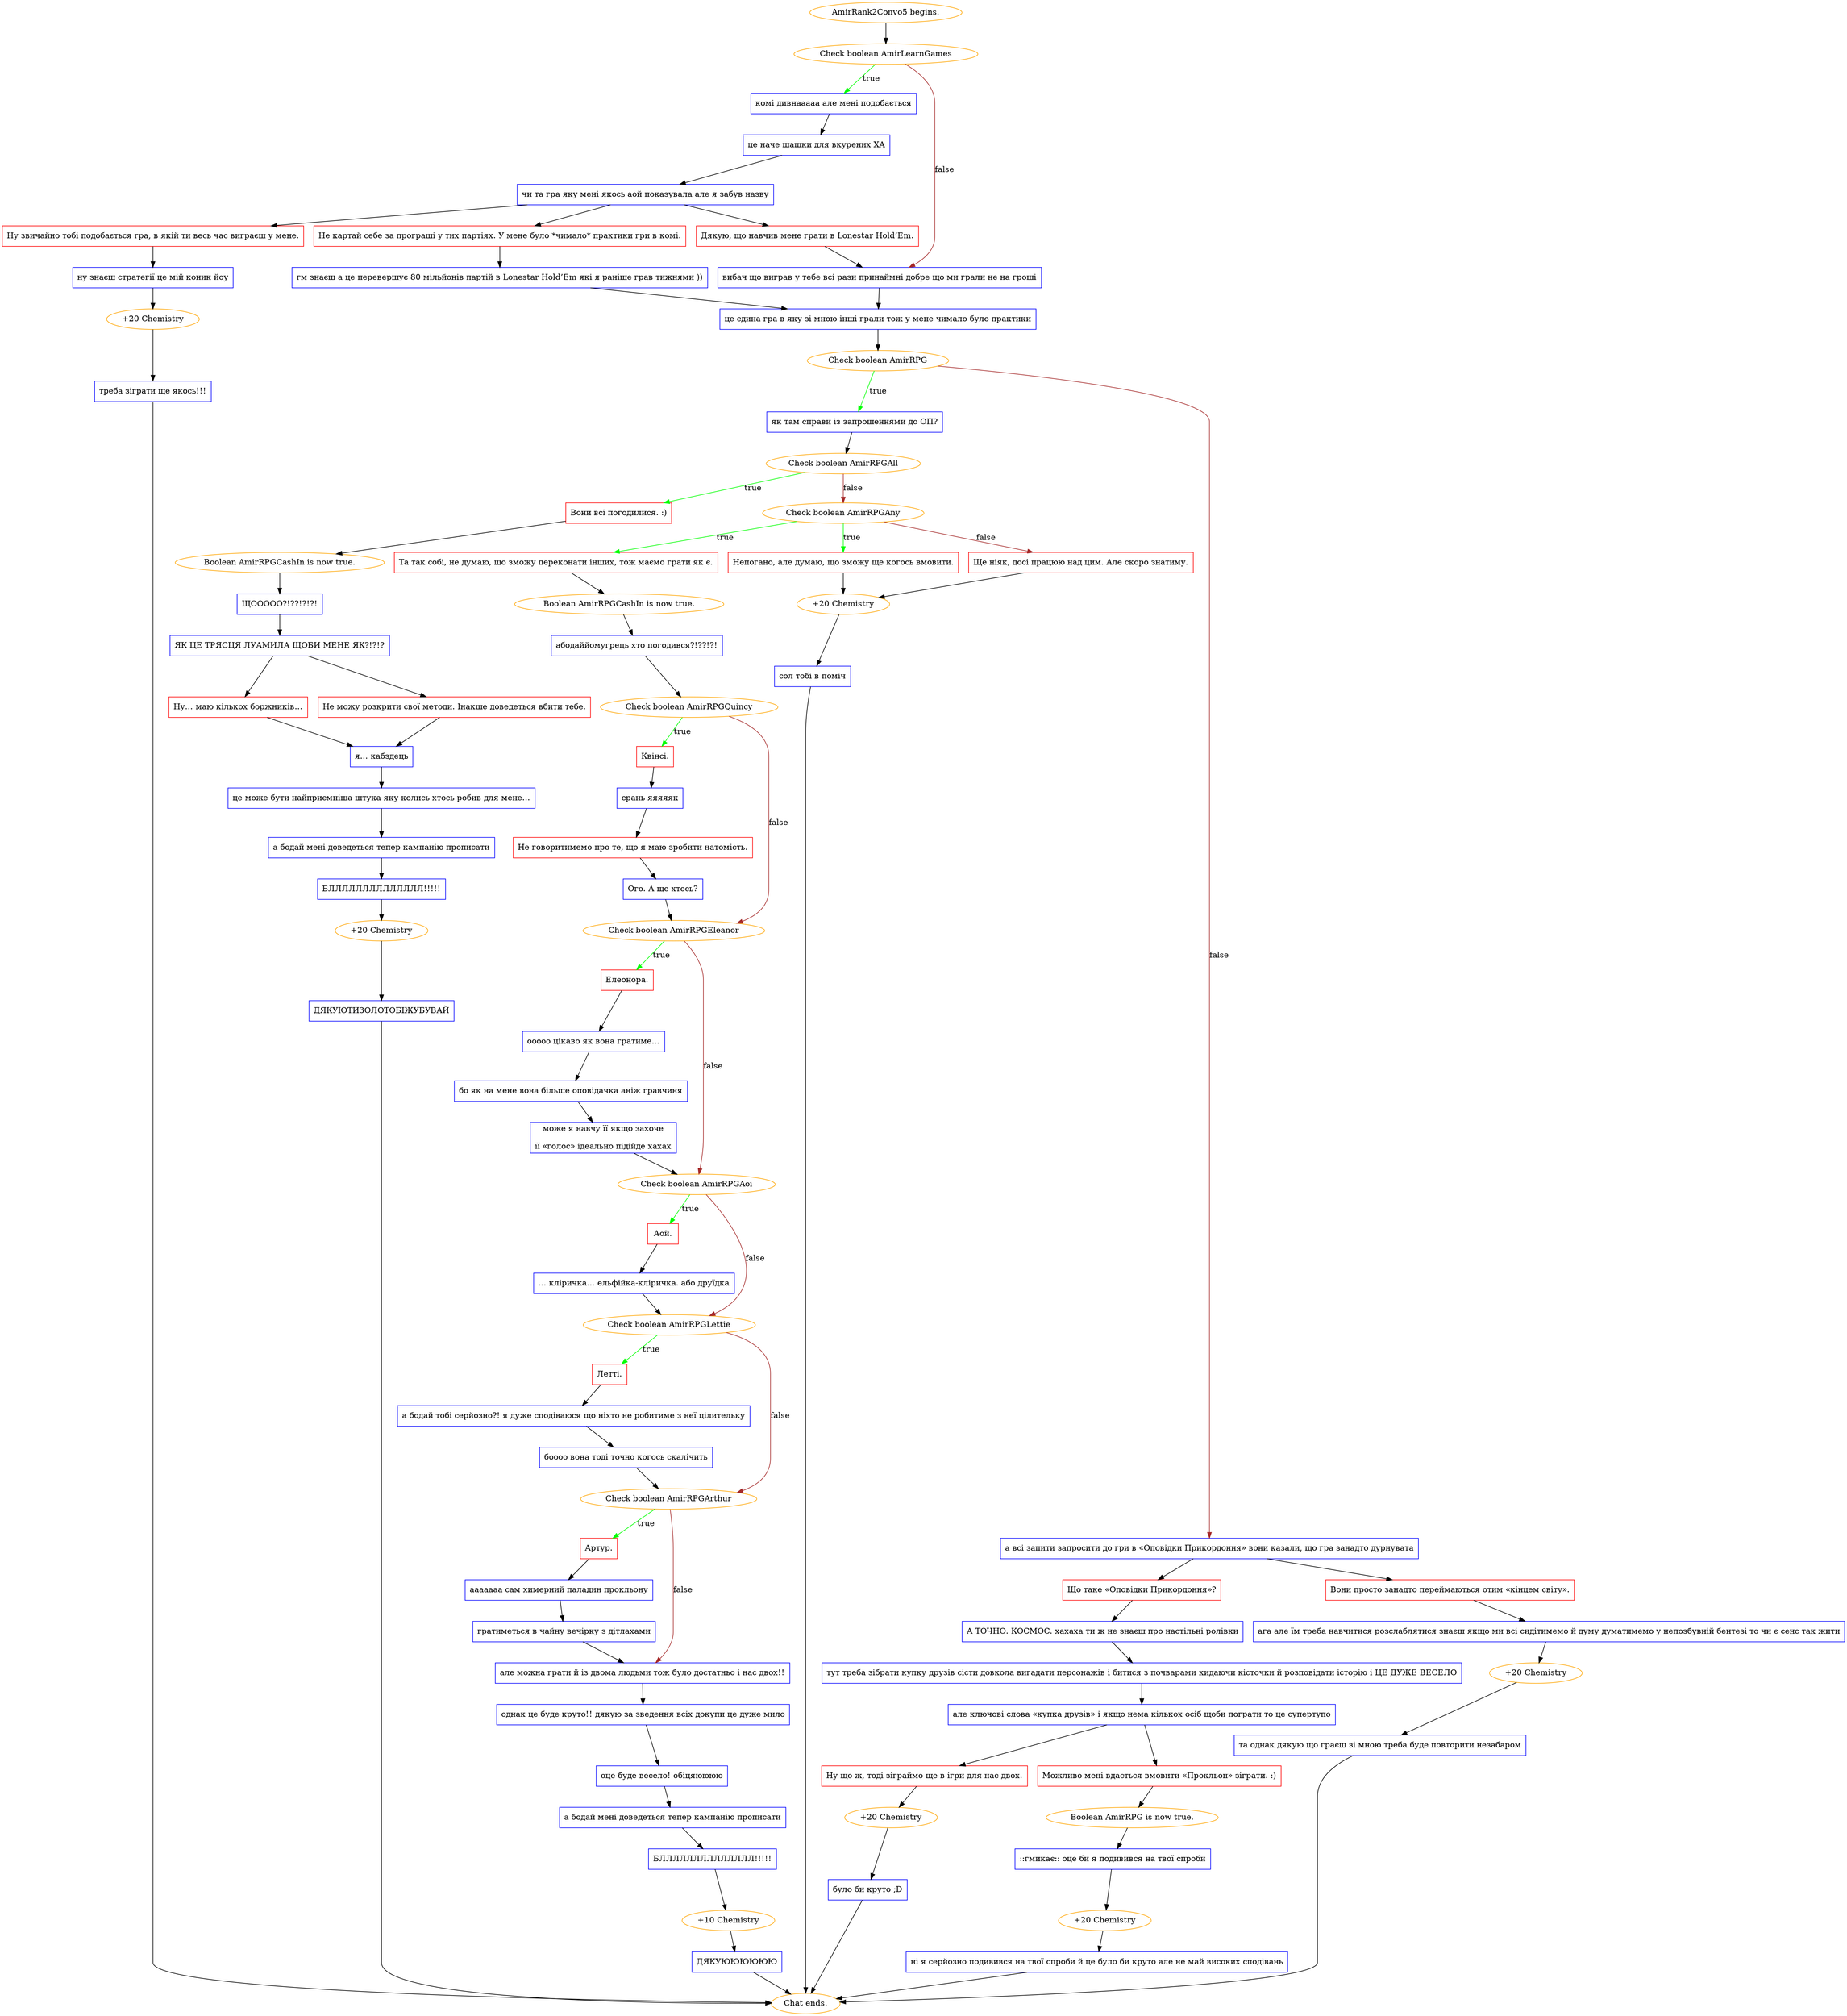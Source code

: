 digraph {
	"AmirRank2Convo5 begins." [color=orange];
		"AmirRank2Convo5 begins." -> j1963156066;
	j1963156066 [label="Check boolean AmirLearnGames",color=orange];
		j1963156066 -> j3437628479 [label=true,color=green];
		j1963156066 -> j2777061993 [label=false,color=brown];
	j3437628479 [label="комі дивнааааа але мені подобається",shape=box,color=blue];
		j3437628479 -> j1723941953;
	j2777061993 [label="вибач що виграв у тебе всі рази принаймні добре що ми грали не на гроші",shape=box,color=blue];
		j2777061993 -> j1391085037;
	j1723941953 [label="це наче шашки для вкурених ХА",shape=box,color=blue];
		j1723941953 -> j2467104770;
	j1391085037 [label="це єдина гра в яку зі мною інші грали тож у мене чимало було практики",shape=box,color=blue];
		j1391085037 -> j2374646227;
	j2467104770 [label="чи та гра яку мені якось аой показувала але я забув назву",shape=box,color=blue];
		j2467104770 -> j2300978068;
		j2467104770 -> j420135378;
		j2467104770 -> j3636194728;
	j2374646227 [label="Check boolean AmirRPG",color=orange];
		j2374646227 -> j2745332193 [label=true,color=green];
		j2374646227 -> j2274640247 [label=false,color=brown];
	j2300978068 [label="Ну звичайно тобі подобається гра, в якій ти весь час виграєш у мене.",shape=box,color=red];
		j2300978068 -> j1450904581;
	j420135378 [label="Не картай себе за програші у тих партіях. У мене було *чимало* практики гри в комі.",shape=box,color=red];
		j420135378 -> j2854772566;
	j3636194728 [label="Дякую, що навчив мене грати в Lonestar Hold’Em.",shape=box,color=red];
		j3636194728 -> j2777061993;
	j2745332193 [label="як там справи із запрошеннями до ОП?",shape=box,color=blue];
		j2745332193 -> j2523097179;
	j2274640247 [label="а всі запити запросити до гри в «Оповідки Прикордоння» вони казали, що гра занадто дурнувата",shape=box,color=blue];
		j2274640247 -> j3832587159;
		j2274640247 -> j3132993934;
	j1450904581 [label="ну знаєш стратегії це мій коник йоу",shape=box,color=blue];
		j1450904581 -> j240855904;
	j2854772566 [label="гм знаєш а це перевершує 80 мільйонів партій в Lonestar Hold’Em які я раніше грав тижнями ))",shape=box,color=blue];
		j2854772566 -> j1391085037;
	j2523097179 [label="Check boolean AmirRPGAll",color=orange];
		j2523097179 -> j1707038202 [label=true,color=green];
		j2523097179 -> j866070678 [label=false,color=brown];
	j3832587159 [label="Що таке «Оповідки Прикордоння»?",shape=box,color=red];
		j3832587159 -> j3753491095;
	j3132993934 [label="Вони просто занадто переймаються отим «кінцем світу».",shape=box,color=red];
		j3132993934 -> j4055733761;
	j240855904 [label="+20 Chemistry",color=orange];
		j240855904 -> j575285451;
	j1707038202 [label="Вони всі погодилися. :)",shape=box,color=red];
		j1707038202 -> j3388356234;
	j866070678 [label="Check boolean AmirRPGAny",color=orange];
		j866070678 -> j3199265688 [label=true,color=green];
		j866070678 -> j738046207 [label=true,color=green];
		j866070678 -> j3548482792 [label=false,color=brown];
	j3753491095 [label="А ТОЧНО. КОСМОС. хахаха ти ж не знаєш про настільні ролівки",shape=box,color=blue];
		j3753491095 -> j2095141426;
	j4055733761 [label="ага але їм треба навчитися розслаблятися знаєш якщо ми всі сидітимемо й думу думатимемо у непозбувній бентезі то чи є сенс так жити",shape=box,color=blue];
		j4055733761 -> j3557014389;
	j575285451 [label="треба зіграти ще якось!!!",shape=box,color=blue];
		j575285451 -> "Chat ends.";
	j3388356234 [label="Boolean AmirRPGCashIn is now true.",color=orange];
		j3388356234 -> j250479050;
	j3199265688 [label="Та так собі, не думаю, що зможу переконати інших, тож маємо грати як є.",shape=box,color=red];
		j3199265688 -> j2546139181;
	j738046207 [label="Непогано, але думаю, що зможу ще когось вмовити.",shape=box,color=red];
		j738046207 -> j3349088372;
	j3548482792 [label="Ще ніяк, досі працюю над цим. Але скоро знатиму.",shape=box,color=red];
		j3548482792 -> j3349088372;
	j2095141426 [label="тут треба зібрати купку друзів сісти довкола вигадати персонажів і битися з почварами кидаючи кісточки й розповідати історію і ЦЕ ДУЖЕ ВЕСЕЛО",shape=box,color=blue];
		j2095141426 -> j1166268251;
	j3557014389 [label="+20 Chemistry",color=orange];
		j3557014389 -> j2585941967;
	"Chat ends." [color=orange];
	j250479050 [label="ЩООООО?!??!?!?!",shape=box,color=blue];
		j250479050 -> j926176148;
	j2546139181 [label="Boolean AmirRPGCashIn is now true.",color=orange];
		j2546139181 -> j1761691745;
	j3349088372 [label="+20 Chemistry",color=orange];
		j3349088372 -> j2827352079;
	j1166268251 [label="але ключові слова «купка друзів» і якщо нема кількох осіб щоби пограти то це супертупо",shape=box,color=blue];
		j1166268251 -> j2664650167;
		j1166268251 -> j3499392385;
	j2585941967 [label="та однак дякую що граєш зі мною треба буде повторити незабаром",shape=box,color=blue];
		j2585941967 -> "Chat ends.";
	j926176148 [label="ЯК ЦЕ ТРЯСЦЯ ЛУАМИЛА ЩОБИ МЕНЕ ЯК?!?!?",shape=box,color=blue];
		j926176148 -> j316091831;
		j926176148 -> j1257141677;
	j1761691745 [label="абодаййомугрець хто погодився?!??!?!",shape=box,color=blue];
		j1761691745 -> j3303602969;
	j2827352079 [label="сол тобі в поміч",shape=box,color=blue];
		j2827352079 -> "Chat ends.";
	j2664650167 [label="Ну що ж, тоді зіграймо ще в ігри для нас двох.",shape=box,color=red];
		j2664650167 -> j2625894955;
	j3499392385 [label="Можливо мені вдасться вмовити «Прокльон» зіграти. :)",shape=box,color=red];
		j3499392385 -> j1430334203;
	j316091831 [label="Ну… маю кількох боржників…",shape=box,color=red];
		j316091831 -> j2287890426;
	j1257141677 [label="Не можу розкрити свої методи. Інакше доведеться вбити тебе.",shape=box,color=red];
		j1257141677 -> j2287890426;
	j3303602969 [label="Check boolean AmirRPGQuincy",color=orange];
		j3303602969 -> j1877678018 [label=true,color=green];
		j3303602969 -> j3631036233 [label=false,color=brown];
	j2625894955 [label="+20 Chemistry",color=orange];
		j2625894955 -> j2141911093;
	j1430334203 [label="Boolean AmirRPG is now true.",color=orange];
		j1430334203 -> j1905172267;
	j2287890426 [label="я… кабздець",shape=box,color=blue];
		j2287890426 -> j2482865824;
	j1877678018 [label="Квінсі.",shape=box,color=red];
		j1877678018 -> j2829520988;
	j3631036233 [label="Check boolean AmirRPGEleanor",color=orange];
		j3631036233 -> j2765347312 [label=true,color=green];
		j3631036233 -> j266417375 [label=false,color=brown];
	j2141911093 [label="було би круто ;D",shape=box,color=blue];
		j2141911093 -> "Chat ends.";
	j1905172267 [label="::гмикає:: оце би я подивився на твої спроби",shape=box,color=blue];
		j1905172267 -> j4275827027;
	j2482865824 [label="це може бути найприємніша штука яку колись хтось робив для мене…",shape=box,color=blue];
		j2482865824 -> j2415504172;
	j2829520988 [label="срань яяяяяк",shape=box,color=blue];
		j2829520988 -> j3364560816;
	j2765347312 [label="Елеонора.",shape=box,color=red];
		j2765347312 -> j994847514;
	j266417375 [label="Check boolean AmirRPGAoi",color=orange];
		j266417375 -> j1322572526 [label=true,color=green];
		j266417375 -> j2939229246 [label=false,color=brown];
	j4275827027 [label="+20 Chemistry",color=orange];
		j4275827027 -> j2407720321;
	j2415504172 [label="а бодай мені доведеться тепер кампанію прописати",shape=box,color=blue];
		j2415504172 -> j4143069921;
	j3364560816 [label="Не говоритимемо про те, що я маю зробити натомість.",shape=box,color=red];
		j3364560816 -> j1842647452;
	j994847514 [label="ооооо цікаво як вона гратиме…",shape=box,color=blue];
		j994847514 -> j3477091097;
	j1322572526 [label="Аой.",shape=box,color=red];
		j1322572526 -> j76753376;
	j2939229246 [label="Check boolean AmirRPGLettie",color=orange];
		j2939229246 -> j2738871533 [label=true,color=green];
		j2939229246 -> j753438550 [label=false,color=brown];
	j2407720321 [label="ні я серйозно подивився на твої спроби й це було би круто але не май високих сподівань",shape=box,color=blue];
		j2407720321 -> "Chat ends.";
	j4143069921 [label="БЛЛЛЛЛЛЛЛЛЛЛЛЛЛ!!!!!",shape=box,color=blue];
		j4143069921 -> j3753760913;
	j1842647452 [label="Ого. А ще хтось?",shape=box,color=blue];
		j1842647452 -> j3631036233;
	j3477091097 [label="бо як на мене вона більше оповідачка аніж гравчиня",shape=box,color=blue];
		j3477091097 -> j47729428;
	j76753376 [label="… кліричка… ельфійка-кліричка. або друїдка",shape=box,color=blue];
		j76753376 -> j2939229246;
	j2738871533 [label="Летті.",shape=box,color=red];
		j2738871533 -> j2964491164;
	j753438550 [label="Check boolean AmirRPGArthur",color=orange];
		j753438550 -> j2440256440 [label=true,color=green];
		j753438550 -> j3872216165 [label=false,color=brown];
	j3753760913 [label="+20 Chemistry",color=orange];
		j3753760913 -> j2939902809;
	j47729428 [label="може я навчу її якщо захоче
її «голос» ідеально підійде хахах",shape=box,color=blue];
		j47729428 -> j266417375;
	j2964491164 [label="а бодай тобі серйозно?! я дуже сподіваюся що ніхто не робитиме з неї цілительку",shape=box,color=blue];
		j2964491164 -> j2432249875;
	j2440256440 [label="Артур.",shape=box,color=red];
		j2440256440 -> j3401595450;
	j3872216165 [label="але можна грати й із двома людьми тож було достатньо і нас двох!!",shape=box,color=blue];
		j3872216165 -> j2679431654;
	j2939902809 [label="ДЯКУЮТИЗОЛОТОБІЖУБУВАЙ",shape=box,color=blue];
		j2939902809 -> "Chat ends.";
	j2432249875 [label="боооо вона тоді точно когось скалічить",shape=box,color=blue];
		j2432249875 -> j753438550;
	j3401595450 [label="ааааааа сам химерний паладин прокльону",shape=box,color=blue];
		j3401595450 -> j3077085331;
	j2679431654 [label="однак це буде круто!! дякую за зведення всіх докупи це дуже мило",shape=box,color=blue];
		j2679431654 -> j2011804366;
	j3077085331 [label="гратиметься в чайну вечірку з дітлахами",shape=box,color=blue];
		j3077085331 -> j3872216165;
	j2011804366 [label="оце буде весело! обіцяюююю",shape=box,color=blue];
		j2011804366 -> j316075598;
	j316075598 [label="а бодай мені доведеться тепер кампанію прописати",shape=box,color=blue];
		j316075598 -> j3461209067;
	j3461209067 [label="БЛЛЛЛЛЛЛЛЛЛЛЛЛЛ!!!!!",shape=box,color=blue];
		j3461209067 -> j341021177;
	j341021177 [label="+10 Chemistry",color=orange];
		j341021177 -> j4137927975;
	j4137927975 [label="ДЯКУЮЮЮЮЮЮ",shape=box,color=blue];
		j4137927975 -> "Chat ends.";
}
